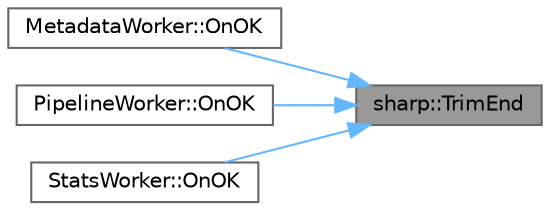 digraph "sharp::TrimEnd"
{
 // LATEX_PDF_SIZE
  bgcolor="transparent";
  edge [fontname=Helvetica,fontsize=10,labelfontname=Helvetica,labelfontsize=10];
  node [fontname=Helvetica,fontsize=10,shape=box,height=0.2,width=0.4];
  rankdir="RL";
  Node1 [id="Node000001",label="sharp::TrimEnd",height=0.2,width=0.4,color="gray40", fillcolor="grey60", style="filled", fontcolor="black",tooltip=" "];
  Node1 -> Node2 [id="edge1_Node000001_Node000002",dir="back",color="steelblue1",style="solid",tooltip=" "];
  Node2 [id="Node000002",label="MetadataWorker::OnOK",height=0.2,width=0.4,color="grey40", fillcolor="white", style="filled",URL="$class_metadata_worker.html#ac0c79882118dee511d9f25342a89c912",tooltip=" "];
  Node1 -> Node3 [id="edge2_Node000001_Node000003",dir="back",color="steelblue1",style="solid",tooltip=" "];
  Node3 [id="Node000003",label="PipelineWorker::OnOK",height=0.2,width=0.4,color="grey40", fillcolor="white", style="filled",URL="$class_pipeline_worker.html#ad8a643677b8645a07d70872b89dabe09",tooltip=" "];
  Node1 -> Node4 [id="edge3_Node000001_Node000004",dir="back",color="steelblue1",style="solid",tooltip=" "];
  Node4 [id="Node000004",label="StatsWorker::OnOK",height=0.2,width=0.4,color="grey40", fillcolor="white", style="filled",URL="$class_stats_worker.html#a85b46d0e82674f29489e5866cae24d6f",tooltip=" "];
}
